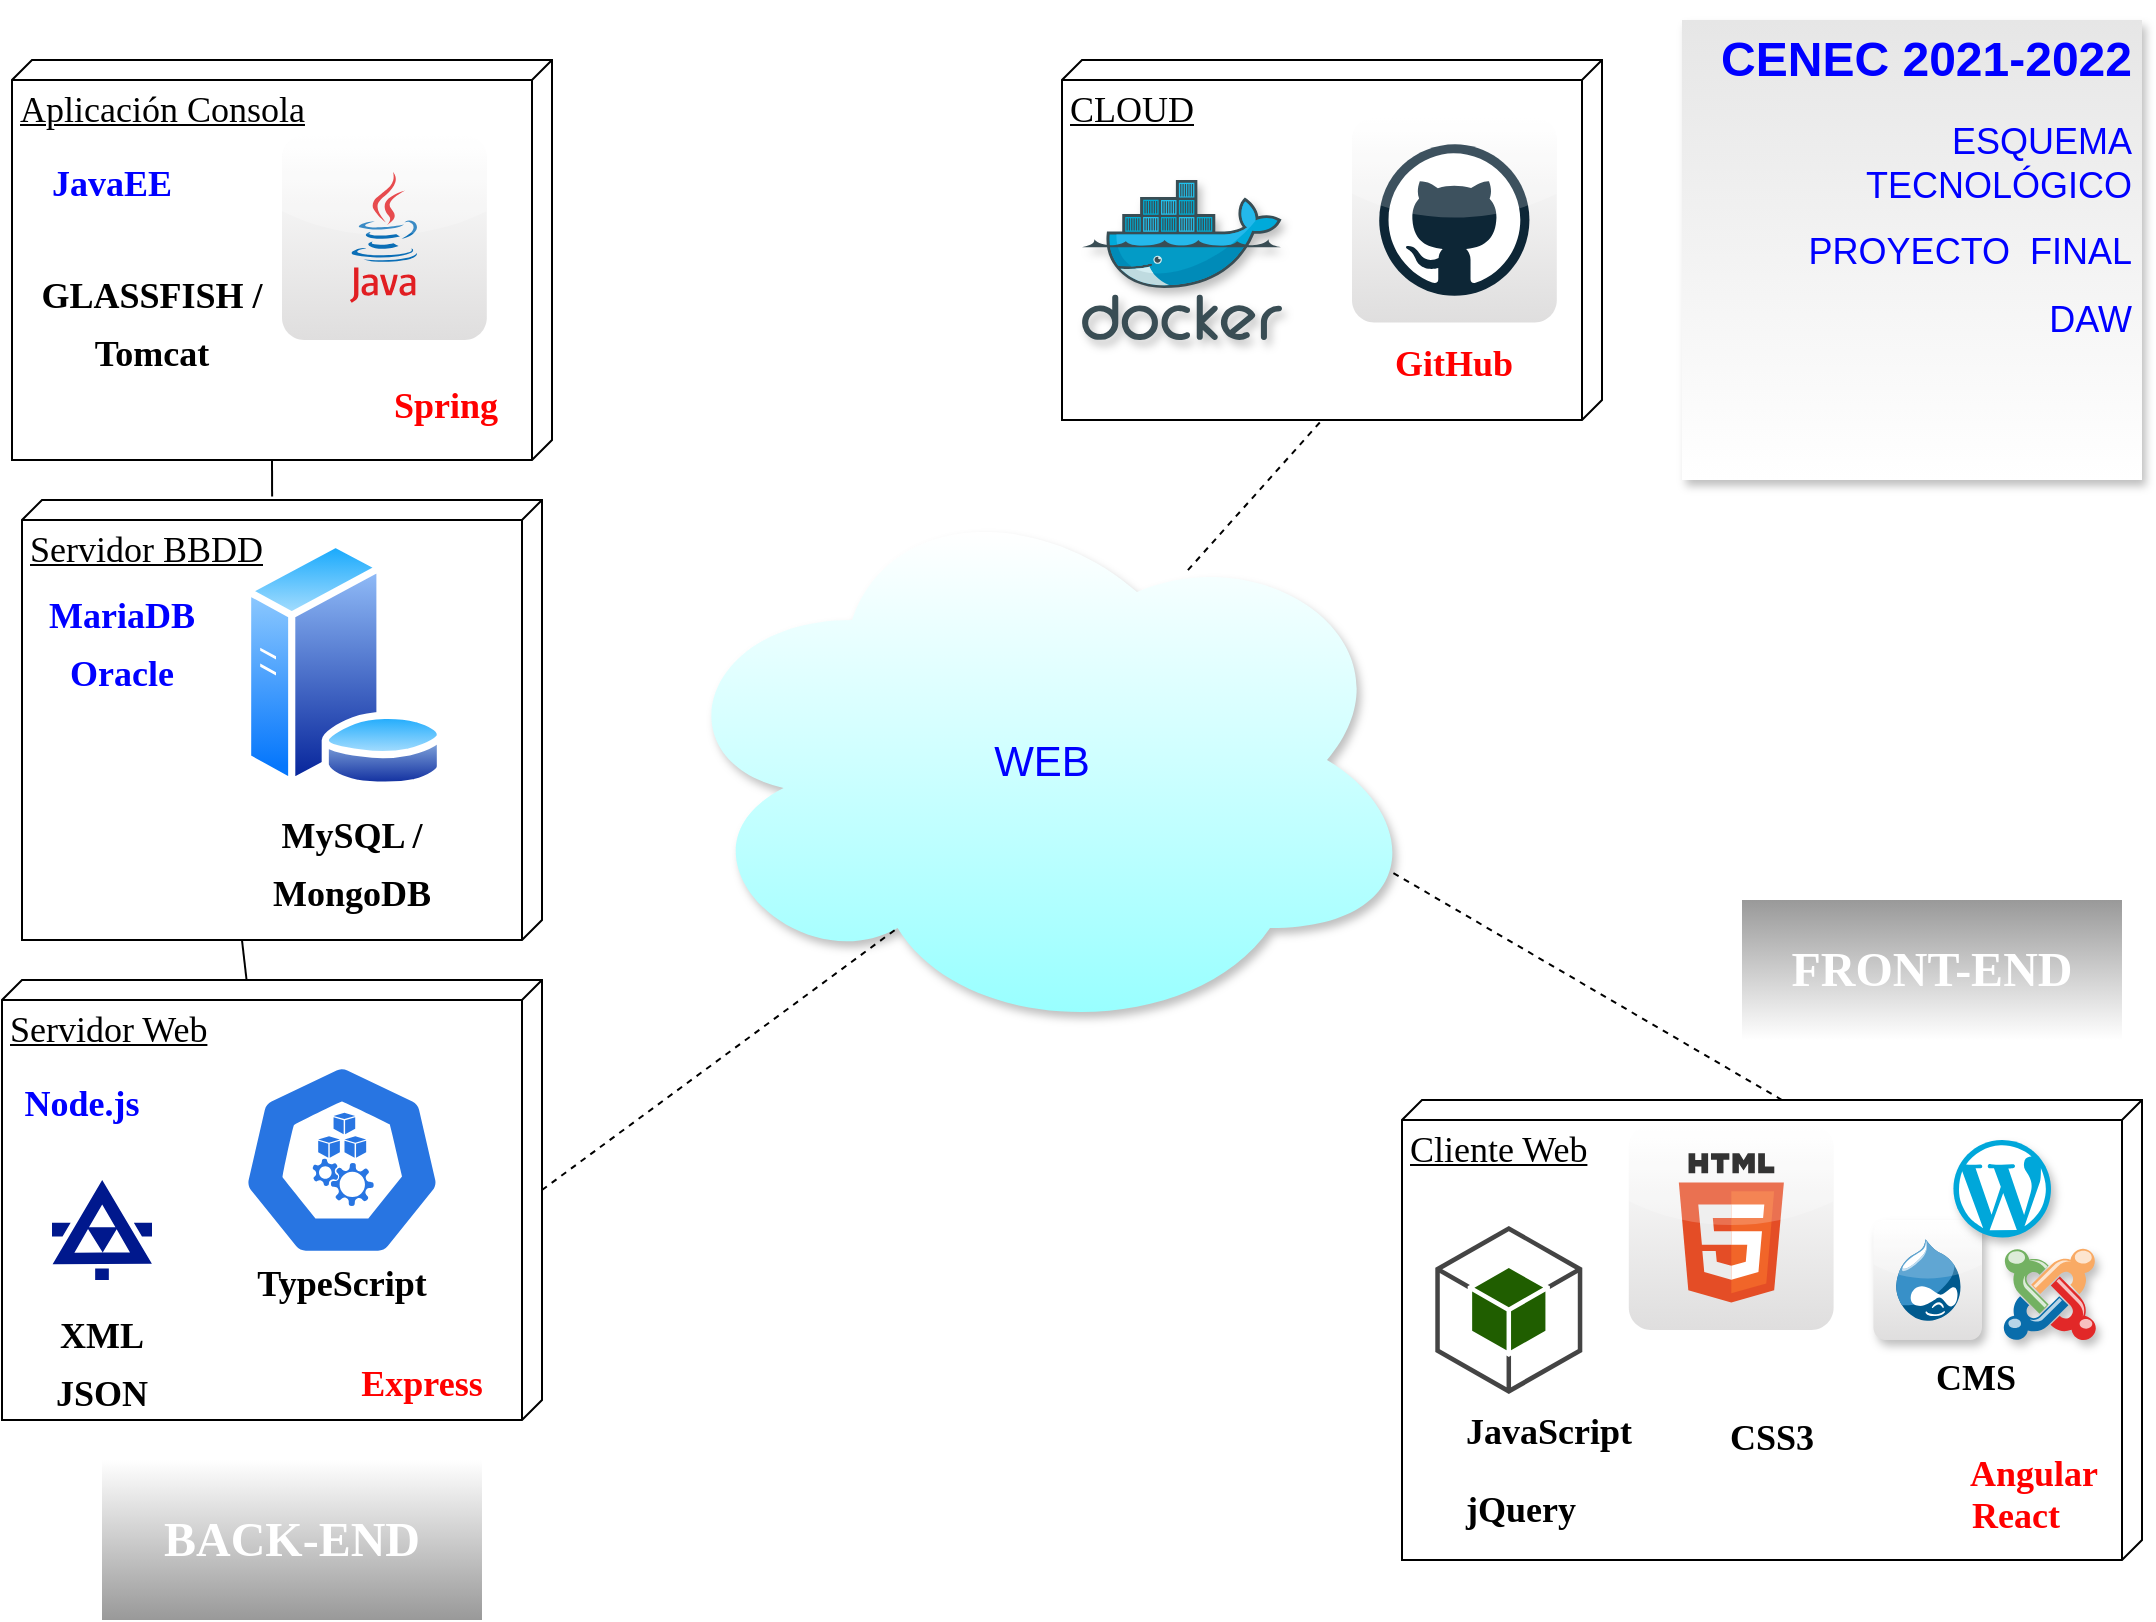 <mxfile version="14.6.13" type="device"><diagram name="Page-1" id="5f0bae14-7c28-e335-631c-24af17079c00"><mxGraphModel dx="1417" dy="890" grid="1" gridSize="10" guides="1" tooltips="1" connect="1" arrows="1" fold="1" page="1" pageScale="1" pageWidth="1100" pageHeight="850" background="#ffffff" math="0" shadow="0"><root><mxCell id="0"/><mxCell id="1" parent="0"/><mxCell id="sHREzwHIlb8kqBpFPLrn-24" style="rounded=0;orthogonalLoop=1;jettySize=auto;html=1;entryX=-0.008;entryY=0.519;entryDx=0;entryDy=0;entryPerimeter=0;fontColor=#0000FF;endArrow=none;endFill=0;exitX=0;exitY=0;exitDx=200;exitDy=140;exitPerimeter=0;" parent="1" source="39150e848f15840c-1" target="sHREzwHIlb8kqBpFPLrn-15" edge="1"><mxGeometry relative="1" as="geometry"/></mxCell><mxCell id="sHREzwHIlb8kqBpFPLrn-26" style="edgeStyle=none;rounded=0;orthogonalLoop=1;jettySize=auto;html=1;fontColor=#0000FF;endArrow=none;endFill=0;dashed=1;entryX=0;entryY=0;entryDx=180;entryDy=140;entryPerimeter=0;exitX=0.692;exitY=0.161;exitDx=0;exitDy=0;exitPerimeter=0;" parent="1" source="8TblzPQhGXN8-2I079MT-23" target="8TblzPQhGXN8-2I079MT-9" edge="1"><mxGeometry relative="1" as="geometry"/></mxCell><mxCell id="sHREzwHIlb8kqBpFPLrn-25" style="rounded=0;orthogonalLoop=1;jettySize=auto;html=1;entryX=1;entryY=0.577;entryDx=0;entryDy=0;entryPerimeter=0;fontColor=#0000FF;endArrow=none;endFill=0;" parent="1" source="39150e848f15840c-2" target="sHREzwHIlb8kqBpFPLrn-15" edge="1"><mxGeometry relative="1" as="geometry"/></mxCell><mxCell id="sHREzwHIlb8kqBpFPLrn-20" value="&lt;h1 style=&quot;font-size: 24px;&quot;&gt;&lt;font face=&quot;Tahoma&quot; style=&quot;font-size: 24px;&quot;&gt;&lt;span style=&quot;font-size: 24px;&quot;&gt;FRONT-END&lt;/span&gt;&lt;/font&gt;&lt;/h1&gt;" style="text;html=1;strokeColor=none;align=center;verticalAlign=middle;whiteSpace=wrap;rounded=0;labelBackgroundColor=none;fontColor=#FFFFFF;gradientColor=#FFFFFF;fontStyle=1;fontSize=24;fillColor=#999999;" parent="1" vertex="1"><mxGeometry x="950" y="460" width="190" height="70" as="geometry"/></mxCell><mxCell id="sHREzwHIlb8kqBpFPLrn-21" value="&lt;h1 style=&quot;font-size: 24px;&quot;&gt;&lt;font face=&quot;Tahoma&quot; style=&quot;font-size: 24px;&quot;&gt;&lt;span style=&quot;font-size: 24px;&quot;&gt;BACK-END&lt;/span&gt;&lt;/font&gt;&lt;/h1&gt;" style="text;html=1;strokeColor=none;align=center;verticalAlign=middle;whiteSpace=wrap;rounded=0;labelBackgroundColor=none;fillColor=#FFFFFF;fontColor=#FFFFFF;fontStyle=1;fontSize=24;gradientColor=#999999;" parent="1" vertex="1"><mxGeometry x="130" y="740" width="190" height="80" as="geometry"/></mxCell><mxCell id="sHREzwHIlb8kqBpFPLrn-33" value="&lt;h1&gt;&lt;span&gt;CENEC 2021-2022&lt;/span&gt;&lt;/h1&gt;&lt;h1 style=&quot;font-size: 18px&quot;&gt;&lt;span style=&quot;font-weight: 400&quot;&gt;&lt;font style=&quot;font-size: 18px&quot;&gt;ESQUEMA TECNOLÓGICO&lt;/font&gt;&lt;/span&gt;&lt;/h1&gt;&lt;h1 style=&quot;font-size: 18px&quot;&gt;&lt;span style=&quot;font-weight: 400&quot;&gt;&lt;font style=&quot;font-size: 18px&quot;&gt;PROYECTO&amp;nbsp; FINAL&lt;/font&gt;&lt;/span&gt;&lt;/h1&gt;&lt;div style=&quot;font-size: 18px&quot;&gt;DAW&lt;/div&gt;" style="text;html=1;strokeColor=none;spacing=5;spacingTop=-20;whiteSpace=wrap;overflow=hidden;rounded=0;fontColor=#0000FF;align=right;shadow=1;fillColor=#E6E6E6;gradientColor=#ffffff;" parent="1" vertex="1"><mxGeometry x="920" y="20" width="230" height="230" as="geometry"/></mxCell><mxCell id="8TblzPQhGXN8-2I079MT-4" value="" style="group" vertex="1" connectable="0" parent="1"><mxGeometry x="780" y="560" width="370" height="230" as="geometry"/></mxCell><mxCell id="39150e848f15840c-3" value="&lt;font style=&quot;font-size: 18px&quot;&gt;Cliente Web&lt;/font&gt;" style="verticalAlign=top;align=left;spacingTop=8;spacingLeft=2;spacingRight=12;shape=cube;size=10;direction=south;fontStyle=4;html=1;rounded=0;shadow=0;comic=0;labelBackgroundColor=none;strokeWidth=1;fontFamily=Verdana;fontSize=12" parent="8TblzPQhGXN8-2I079MT-4" vertex="1"><mxGeometry width="370" height="230" as="geometry"/></mxCell><mxCell id="sHREzwHIlb8kqBpFPLrn-5" value="" style="outlineConnect=0;dashed=0;verticalLabelPosition=bottom;verticalAlign=top;align=center;html=1;shape=mxgraph.aws3.android;fillColor=#205E00;gradientColor=none;" parent="8TblzPQhGXN8-2I079MT-4" vertex="1"><mxGeometry x="16.65" y="63" width="73.5" height="84" as="geometry"/></mxCell><mxCell id="sHREzwHIlb8kqBpFPLrn-6" value="" style="dashed=0;outlineConnect=0;html=1;align=center;labelPosition=center;verticalLabelPosition=bottom;verticalAlign=top;shape=mxgraph.webicons.html5;gradientColor=#DFDEDE" parent="8TblzPQhGXN8-2I079MT-4" vertex="1"><mxGeometry x="113.4" y="12.6" width="102.4" height="102.4" as="geometry"/></mxCell><mxCell id="sHREzwHIlb8kqBpFPLrn-7" value="&lt;h1&gt;&lt;font face=&quot;Tahoma&quot; style=&quot;font-size: 18px&quot;&gt;CSS3&lt;/font&gt;&lt;/h1&gt;" style="text;html=1;strokeColor=none;fillColor=none;align=center;verticalAlign=middle;whiteSpace=wrap;rounded=0;" parent="8TblzPQhGXN8-2I079MT-4" vertex="1"><mxGeometry x="164.5" y="157.4" width="40" height="20" as="geometry"/></mxCell><mxCell id="sHREzwHIlb8kqBpFPLrn-8" value="&lt;h1&gt;&lt;font face=&quot;Tahoma&quot; style=&quot;font-size: 18px&quot;&gt;JavaScript&lt;/font&gt;&lt;/h1&gt;&lt;div&gt;&lt;font face=&quot;Tahoma&quot; style=&quot;font-size: 18px&quot;&gt;&lt;b&gt;jQuery&lt;/b&gt;&lt;/font&gt;&lt;/div&gt;" style="text;html=1;strokeColor=none;fillColor=none;align=left;verticalAlign=middle;whiteSpace=wrap;rounded=0;" parent="8TblzPQhGXN8-2I079MT-4" vertex="1"><mxGeometry x="30" y="165" width="10" height="20" as="geometry"/></mxCell><mxCell id="sHREzwHIlb8kqBpFPLrn-11" value="&lt;h1&gt;&lt;font face=&quot;Tahoma&quot;&gt;&lt;span style=&quot;font-size: 18px&quot;&gt;React&lt;/span&gt;&lt;/font&gt;&lt;/h1&gt;" style="text;html=1;strokeColor=none;fillColor=none;align=center;verticalAlign=middle;whiteSpace=wrap;rounded=0;fontColor=#FF0000;" parent="8TblzPQhGXN8-2I079MT-4" vertex="1"><mxGeometry x="275.7" y="196" width="62.4" height="20" as="geometry"/></mxCell><mxCell id="_rd64y3y9QV2FrxbzTJs-1" value="&lt;h1&gt;&lt;font face=&quot;Tahoma&quot;&gt;&lt;span style=&quot;font-size: 18px&quot;&gt;Angular&lt;/span&gt;&lt;/font&gt;&lt;/h1&gt;" style="text;html=1;strokeColor=none;fillColor=none;align=center;verticalAlign=middle;whiteSpace=wrap;rounded=0;fontColor=#FF0000;" parent="8TblzPQhGXN8-2I079MT-4" vertex="1"><mxGeometry x="284.5" y="175" width="62.4" height="20" as="geometry"/></mxCell><mxCell id="8TblzPQhGXN8-2I079MT-1" value="" style="dashed=0;outlineConnect=0;html=1;align=center;labelPosition=center;verticalLabelPosition=bottom;verticalAlign=top;shape=mxgraph.webicons.drupal;gradientColor=#DFDEDE;shadow=1;" vertex="1" parent="8TblzPQhGXN8-2I079MT-4"><mxGeometry x="235.7" y="60" width="54.3" height="60" as="geometry"/></mxCell><mxCell id="8TblzPQhGXN8-2I079MT-2" value="&lt;h1&gt;&lt;font face=&quot;Tahoma&quot; style=&quot;font-size: 18px&quot;&gt;CMS&lt;/font&gt;&lt;/h1&gt;" style="text;html=1;strokeColor=none;fillColor=none;align=center;verticalAlign=middle;whiteSpace=wrap;rounded=0;" vertex="1" parent="8TblzPQhGXN8-2I079MT-4"><mxGeometry x="266.9" y="127" width="40" height="20" as="geometry"/></mxCell><mxCell id="8TblzPQhGXN8-2I079MT-13" value="" style="dashed=0;outlineConnect=0;html=1;align=center;labelPosition=center;verticalLabelPosition=bottom;verticalAlign=top;shape=mxgraph.weblogos.wordpress_2;fillColor=#00A7DA;strokeColor=none;shadow=1;labelBackgroundColor=none;fontSize=24;fontColor=#FFFFFF;" vertex="1" parent="8TblzPQhGXN8-2I079MT-4"><mxGeometry x="275.7" y="20" width="48.8" height="48.8" as="geometry"/></mxCell><mxCell id="8TblzPQhGXN8-2I079MT-14" value="" style="dashed=0;outlineConnect=0;html=1;align=center;labelPosition=center;verticalLabelPosition=bottom;verticalAlign=top;shape=mxgraph.weblogos.joomla;fillColor=#1F457D;gradientColor=#081220;shadow=1;labelBackgroundColor=none;fontSize=24;fontColor=#FFFFFF;" vertex="1" parent="8TblzPQhGXN8-2I079MT-4"><mxGeometry x="300.9" y="74.4" width="46" height="45.6" as="geometry"/></mxCell><mxCell id="8TblzPQhGXN8-2I079MT-5" value="" style="group" vertex="1" connectable="0" parent="1"><mxGeometry x="80" y="500" width="270" height="220" as="geometry"/></mxCell><mxCell id="39150e848f15840c-2" value="&lt;font style=&quot;font-size: 18px&quot;&gt;Servidor Web&lt;/font&gt;" style="verticalAlign=top;align=left;spacingTop=8;spacingLeft=2;spacingRight=12;shape=cube;size=10;direction=south;fontStyle=4;html=1;rounded=0;shadow=0;comic=0;labelBackgroundColor=none;strokeWidth=1;fontFamily=Verdana;fontSize=12" parent="8TblzPQhGXN8-2I079MT-5" vertex="1"><mxGeometry width="270" height="220" as="geometry"/></mxCell><mxCell id="sHREzwHIlb8kqBpFPLrn-3" value="" style="html=1;dashed=0;whitespace=wrap;fillColor=#2875E2;strokeColor=#ffffff;points=[[0.005,0.63,0],[0.1,0.2,0],[0.9,0.2,0],[0.5,0,0],[0.995,0.63,0],[0.72,0.99,0],[0.5,1,0],[0.28,0.99,0]];shape=mxgraph.kubernetes.icon;prIcon=node" parent="8TblzPQhGXN8-2I079MT-5" vertex="1"><mxGeometry x="120" y="40" width="100" height="100" as="geometry"/></mxCell><mxCell id="sHREzwHIlb8kqBpFPLrn-9" value="&lt;h1&gt;&lt;font face=&quot;Tahoma&quot;&gt;&lt;span style=&quot;font-size: 18px&quot;&gt;Node.js&lt;/span&gt;&lt;/font&gt;&lt;/h1&gt;" style="text;html=1;strokeColor=none;fillColor=none;align=center;verticalAlign=middle;whiteSpace=wrap;rounded=0;fontColor=#0000FF;" parent="8TblzPQhGXN8-2I079MT-5" vertex="1"><mxGeometry x="20" y="50" width="40" height="20" as="geometry"/></mxCell><mxCell id="sHREzwHIlb8kqBpFPLrn-10" value="&lt;h1&gt;&lt;font face=&quot;Tahoma&quot;&gt;&lt;span style=&quot;font-size: 18px&quot;&gt;Express&lt;/span&gt;&lt;/font&gt;&lt;/h1&gt;" style="text;html=1;strokeColor=none;fillColor=none;align=center;verticalAlign=middle;whiteSpace=wrap;rounded=0;fontColor=#FF0000;" parent="8TblzPQhGXN8-2I079MT-5" vertex="1"><mxGeometry x="190" y="190" width="40" height="20" as="geometry"/></mxCell><mxCell id="sHREzwHIlb8kqBpFPLrn-13" value="&lt;h1&gt;&lt;font face=&quot;Tahoma&quot;&gt;&lt;span style=&quot;font-size: 18px&quot;&gt;TypeScript&lt;/span&gt;&lt;/font&gt;&lt;/h1&gt;" style="text;html=1;strokeColor=none;fillColor=none;align=center;verticalAlign=middle;whiteSpace=wrap;rounded=0;" parent="8TblzPQhGXN8-2I079MT-5" vertex="1"><mxGeometry x="150" y="140" width="40" height="20" as="geometry"/></mxCell><mxCell id="sHREzwHIlb8kqBpFPLrn-30" value="" style="aspect=fixed;pointerEvents=1;shadow=0;dashed=0;html=1;strokeColor=none;labelPosition=center;verticalLabelPosition=bottom;verticalAlign=top;align=center;fillColor=#00188D;shape=mxgraph.mscae.enterprise.xml_web_service;fontColor=#0000FF;" parent="8TblzPQhGXN8-2I079MT-5" vertex="1"><mxGeometry x="25" y="100" width="50" height="50" as="geometry"/></mxCell><mxCell id="sHREzwHIlb8kqBpFPLrn-31" value="&lt;h1&gt;&lt;font face=&quot;Tahoma&quot;&gt;&lt;span style=&quot;font-size: 18px&quot;&gt;XML JSON&lt;/span&gt;&lt;/font&gt;&lt;/h1&gt;" style="text;html=1;strokeColor=none;fillColor=none;align=center;verticalAlign=middle;whiteSpace=wrap;rounded=0;" parent="8TblzPQhGXN8-2I079MT-5" vertex="1"><mxGeometry x="20" y="180" width="60" height="20" as="geometry"/></mxCell><mxCell id="8TblzPQhGXN8-2I079MT-6" value="" style="group" vertex="1" connectable="0" parent="1"><mxGeometry x="90" y="260" width="260" height="220" as="geometry"/></mxCell><mxCell id="sHREzwHIlb8kqBpFPLrn-15" value="&lt;font style=&quot;font-size: 18px&quot;&gt;Servidor BBDD&lt;/font&gt;" style="verticalAlign=top;align=left;spacingTop=8;spacingLeft=2;spacingRight=12;shape=cube;size=10;direction=south;fontStyle=4;html=1;rounded=0;shadow=0;comic=0;labelBackgroundColor=none;strokeWidth=1;fontFamily=Verdana;fontSize=12" parent="8TblzPQhGXN8-2I079MT-6" vertex="1"><mxGeometry width="260" height="220" as="geometry"/></mxCell><mxCell id="sHREzwHIlb8kqBpFPLrn-17" value="&lt;h1&gt;&lt;font face=&quot;Tahoma&quot;&gt;&lt;span style=&quot;font-size: 18px&quot;&gt;MariaDB Oracle&lt;/span&gt;&lt;/font&gt;&lt;/h1&gt;" style="text;html=1;strokeColor=none;fillColor=none;align=center;verticalAlign=middle;whiteSpace=wrap;rounded=0;fontColor=#0000FF;" parent="8TblzPQhGXN8-2I079MT-6" vertex="1"><mxGeometry x="30" y="60" width="40" height="20" as="geometry"/></mxCell><mxCell id="sHREzwHIlb8kqBpFPLrn-19" value="&lt;h1&gt;&lt;font face=&quot;Tahoma&quot;&gt;&lt;span style=&quot;font-size: 18px&quot;&gt;MySQL / MongoDB&lt;/span&gt;&lt;/font&gt;&lt;/h1&gt;" style="text;html=1;strokeColor=none;fillColor=none;align=center;verticalAlign=middle;whiteSpace=wrap;rounded=0;" parent="8TblzPQhGXN8-2I079MT-6" vertex="1"><mxGeometry x="100" y="170" width="130" height="20" as="geometry"/></mxCell><mxCell id="sHREzwHIlb8kqBpFPLrn-1" value="" style="aspect=fixed;perimeter=ellipsePerimeter;html=1;align=center;shadow=0;dashed=0;spacingTop=3;image;image=img/lib/active_directory/database_server.svg;" parent="8TblzPQhGXN8-2I079MT-6" vertex="1"><mxGeometry x="110" y="20" width="102" height="124.39" as="geometry"/></mxCell><mxCell id="8TblzPQhGXN8-2I079MT-20" value="" style="group" vertex="1" connectable="0" parent="1"><mxGeometry x="85" y="40" width="270" height="200" as="geometry"/></mxCell><mxCell id="39150e848f15840c-1" value="&lt;font style=&quot;font-size: 18px&quot;&gt;Aplicación Consola&lt;/font&gt;" style="verticalAlign=top;align=left;spacingTop=8;spacingLeft=2;spacingRight=12;shape=cube;size=10;direction=south;fontStyle=4;html=1;rounded=0;shadow=0;comic=0;labelBackgroundColor=none;strokeWidth=1;fontFamily=Verdana;fontSize=12" parent="8TblzPQhGXN8-2I079MT-20" vertex="1"><mxGeometry width="270" height="200" as="geometry"/></mxCell><mxCell id="sHREzwHIlb8kqBpFPLrn-2" value="" style="dashed=0;outlineConnect=0;html=1;align=center;labelPosition=center;verticalLabelPosition=bottom;verticalAlign=top;shape=mxgraph.webicons.java;gradientColor=#DFDEDE" parent="8TblzPQhGXN8-2I079MT-20" vertex="1"><mxGeometry x="135.0" y="37.6" width="102.4" height="102.4" as="geometry"/></mxCell><mxCell id="sHREzwHIlb8kqBpFPLrn-12" value="&lt;h1&gt;&lt;font face=&quot;Tahoma&quot;&gt;&lt;span style=&quot;font-size: 18px&quot;&gt;Spring&lt;/span&gt;&lt;/font&gt;&lt;/h1&gt;" style="text;html=1;strokeColor=none;fillColor=none;align=center;verticalAlign=middle;whiteSpace=wrap;rounded=0;fontColor=#FF0000;" parent="8TblzPQhGXN8-2I079MT-20" vertex="1"><mxGeometry x="197.4" y="161.2" width="40" height="20" as="geometry"/></mxCell><mxCell id="sHREzwHIlb8kqBpFPLrn-14" value="&lt;h1&gt;&lt;font face=&quot;Tahoma&quot;&gt;&lt;span style=&quot;font-size: 18px&quot;&gt;JavaEE&lt;/span&gt;&lt;/font&gt;&lt;/h1&gt;" style="text;html=1;strokeColor=none;fillColor=none;align=center;verticalAlign=middle;whiteSpace=wrap;rounded=0;fontColor=#0000FF;" parent="8TblzPQhGXN8-2I079MT-20" vertex="1"><mxGeometry x="30" y="50.0" width="40" height="20" as="geometry"/></mxCell><mxCell id="8TblzPQhGXN8-2I079MT-19" value="&lt;h1&gt;&lt;font face=&quot;Tahoma&quot;&gt;&lt;span style=&quot;font-size: 18px&quot;&gt;GLASSFISH / Tomcat&lt;/span&gt;&lt;/font&gt;&lt;/h1&gt;" style="text;html=1;strokeColor=none;fillColor=none;align=center;verticalAlign=middle;whiteSpace=wrap;rounded=0;" vertex="1" parent="8TblzPQhGXN8-2I079MT-20"><mxGeometry x="5" y="120" width="130" height="20" as="geometry"/></mxCell><mxCell id="8TblzPQhGXN8-2I079MT-22" value="" style="group" vertex="1" connectable="0" parent="1"><mxGeometry x="610" y="40" width="270" height="180" as="geometry"/></mxCell><mxCell id="8TblzPQhGXN8-2I079MT-9" value="&lt;font style=&quot;font-size: 18px&quot;&gt;CLOUD&lt;/font&gt;" style="verticalAlign=top;align=left;spacingTop=8;spacingLeft=2;spacingRight=12;shape=cube;size=10;direction=south;fontStyle=4;html=1;rounded=0;shadow=0;comic=0;labelBackgroundColor=none;strokeWidth=1;fontFamily=Verdana;fontSize=12" vertex="1" parent="8TblzPQhGXN8-2I079MT-22"><mxGeometry width="270" height="180" as="geometry"/></mxCell><mxCell id="sHREzwHIlb8kqBpFPLrn-4" value="" style="dashed=0;outlineConnect=0;html=1;align=center;labelPosition=center;verticalLabelPosition=bottom;verticalAlign=top;shape=mxgraph.webicons.github;gradientColor=#DFDEDE" parent="8TblzPQhGXN8-2I079MT-22" vertex="1"><mxGeometry x="145.0" y="28.8" width="102.4" height="102.4" as="geometry"/></mxCell><mxCell id="sHREzwHIlb8kqBpFPLrn-32" value="&lt;h1&gt;&lt;font face=&quot;Tahoma&quot;&gt;&lt;span style=&quot;font-size: 18px&quot;&gt;GitHub&lt;/span&gt;&lt;/font&gt;&lt;/h1&gt;" style="text;html=1;strokeColor=none;fillColor=none;align=center;verticalAlign=middle;whiteSpace=wrap;rounded=0;fontColor=#FF0000;" parent="8TblzPQhGXN8-2I079MT-22" vertex="1"><mxGeometry x="176.2" y="140" width="40" height="20" as="geometry"/></mxCell><mxCell id="8TblzPQhGXN8-2I079MT-15" value="" style="aspect=fixed;html=1;points=[];align=center;image;fontSize=21;image=img/lib/mscae/Docker.svg;shadow=1;labelBackgroundColor=none;fontColor=#FFFFFF;fillColor=#FFFFFF;gradientColor=#00CC00;" vertex="1" parent="8TblzPQhGXN8-2I079MT-22"><mxGeometry x="10" y="60.0" width="100" height="80" as="geometry"/></mxCell><mxCell id="8TblzPQhGXN8-2I079MT-23" value="&lt;font color=&quot;#0000ff&quot;&gt;WEB&lt;/font&gt;" style="ellipse;shape=cloud;whiteSpace=wrap;html=1;shadow=1;labelBackgroundColor=none;fontSize=21;fontColor=#FFFFFF;fillColor=#FFFFFF;strokeColor=none;gradientColor=#99FFFF;" vertex="1" parent="1"><mxGeometry x="410" y="250" width="380" height="280" as="geometry"/></mxCell><mxCell id="8TblzPQhGXN8-2I079MT-26" style="rounded=0;orthogonalLoop=1;jettySize=auto;html=1;entryX=0.31;entryY=0.8;entryDx=0;entryDy=0;entryPerimeter=0;fontSize=21;fontColor=#FFFFFF;dashed=1;endArrow=none;endFill=0;exitX=0;exitY=0;exitDx=105;exitDy=0;exitPerimeter=0;" edge="1" parent="1" source="39150e848f15840c-2" target="8TblzPQhGXN8-2I079MT-23"><mxGeometry relative="1" as="geometry"><mxPoint x="360.0" y="375.199" as="sourcePoint"/><mxPoint x="446.6" y="372.0" as="targetPoint"/></mxGeometry></mxCell><mxCell id="8TblzPQhGXN8-2I079MT-27" style="rounded=0;orthogonalLoop=1;jettySize=auto;html=1;entryX=0.96;entryY=0.7;entryDx=0;entryDy=0;entryPerimeter=0;fontSize=21;fontColor=#FFFFFF;dashed=1;endArrow=none;endFill=0;exitX=0;exitY=0;exitDx=0;exitDy=180;exitPerimeter=0;" edge="1" parent="1" source="39150e848f15840c-3" target="8TblzPQhGXN8-2I079MT-23"><mxGeometry relative="1" as="geometry"><mxPoint x="360.0" y="615" as="sourcePoint"/><mxPoint x="537.8" y="484" as="targetPoint"/></mxGeometry></mxCell></root></mxGraphModel></diagram></mxfile>